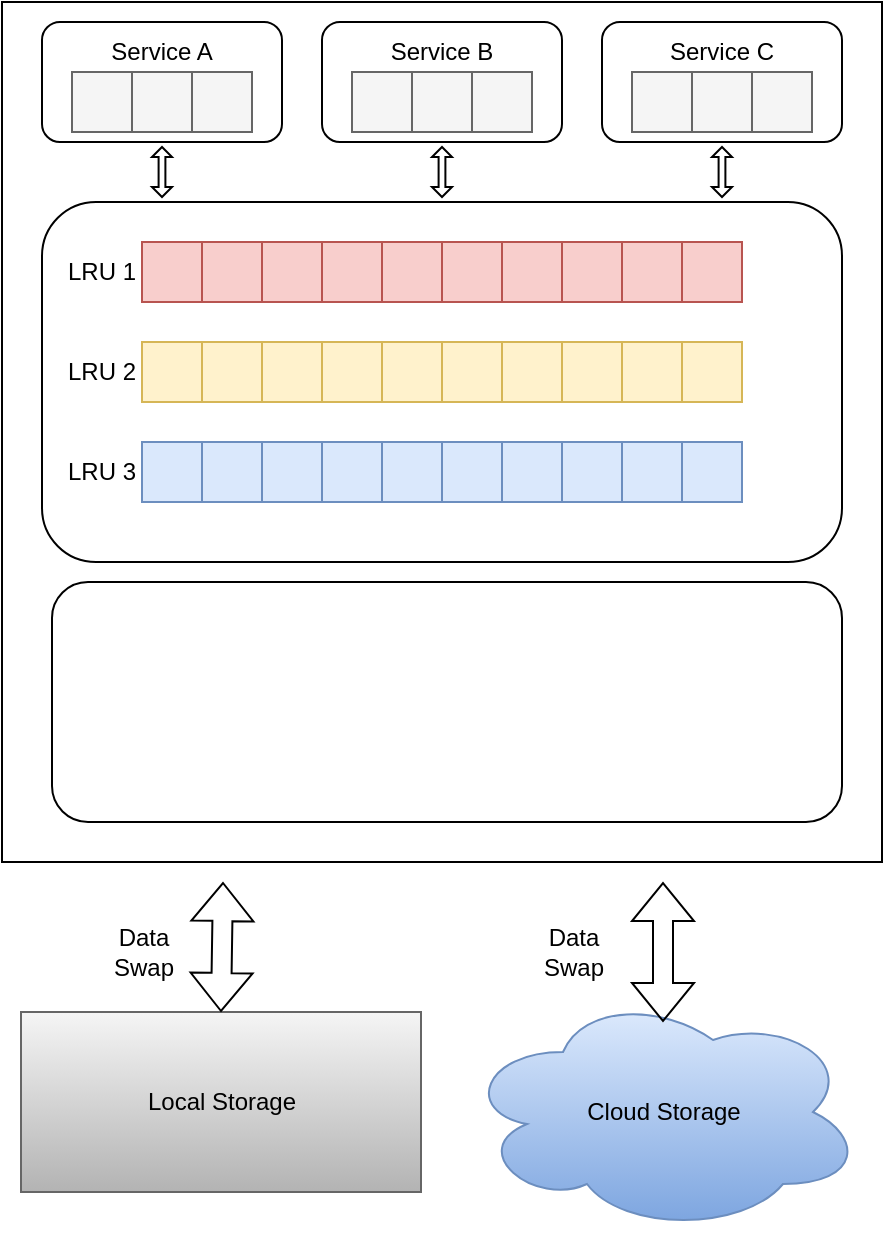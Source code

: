 <mxfile version="22.1.18" type="github">
  <diagram name="第 1 页" id="JyfFjGAexfhLY6njlDLw">
    <mxGraphModel dx="1002" dy="569" grid="1" gridSize="10" guides="1" tooltips="1" connect="1" arrows="1" fold="1" page="1" pageScale="1" pageWidth="827" pageHeight="1169" math="0" shadow="0">
      <root>
        <mxCell id="0" />
        <mxCell id="1" parent="0" />
        <mxCell id="Br-GBwjzSDuLGPGi_v_d-5" value="" style="rounded=0;whiteSpace=wrap;html=1;" parent="1" vertex="1">
          <mxGeometry x="310" y="140" width="120" height="80" as="geometry" />
        </mxCell>
        <mxCell id="Br-GBwjzSDuLGPGi_v_d-7" value="" style="rounded=0;whiteSpace=wrap;html=1;" parent="1" vertex="1">
          <mxGeometry x="200" y="120" width="440" height="430" as="geometry" />
        </mxCell>
        <mxCell id="Br-GBwjzSDuLGPGi_v_d-8" value="" style="rounded=1;whiteSpace=wrap;html=1;" parent="1" vertex="1">
          <mxGeometry x="220" y="130" width="120" height="60" as="geometry" />
        </mxCell>
        <mxCell id="Br-GBwjzSDuLGPGi_v_d-41" value="Service A" style="text;html=1;strokeColor=none;fillColor=none;align=center;verticalAlign=middle;whiteSpace=wrap;rounded=0;" parent="1" vertex="1">
          <mxGeometry x="250" y="130" width="60" height="30" as="geometry" />
        </mxCell>
        <mxCell id="0hbLelq6WaIyZ1fjen-j-7" value="" style="rounded=1;whiteSpace=wrap;html=1;" parent="1" vertex="1">
          <mxGeometry x="220" y="220" width="400" height="180" as="geometry" />
        </mxCell>
        <mxCell id="0hbLelq6WaIyZ1fjen-j-14" value="" style="whiteSpace=wrap;html=1;aspect=fixed;fillColor=#f8cecc;strokeColor=#b85450;" parent="1" vertex="1">
          <mxGeometry x="270" y="240" width="30" height="30" as="geometry" />
        </mxCell>
        <mxCell id="0hbLelq6WaIyZ1fjen-j-15" value="" style="whiteSpace=wrap;html=1;aspect=fixed;fillColor=#f8cecc;strokeColor=#b85450;" parent="1" vertex="1">
          <mxGeometry x="300" y="240" width="30" height="30" as="geometry" />
        </mxCell>
        <mxCell id="0hbLelq6WaIyZ1fjen-j-16" value="" style="whiteSpace=wrap;html=1;aspect=fixed;fillColor=#f8cecc;strokeColor=#b85450;" parent="1" vertex="1">
          <mxGeometry x="330" y="240" width="30" height="30" as="geometry" />
        </mxCell>
        <mxCell id="0hbLelq6WaIyZ1fjen-j-17" value="" style="whiteSpace=wrap;html=1;aspect=fixed;fillColor=#f8cecc;strokeColor=#b85450;" parent="1" vertex="1">
          <mxGeometry x="360" y="240" width="30" height="30" as="geometry" />
        </mxCell>
        <mxCell id="0hbLelq6WaIyZ1fjen-j-18" value="" style="whiteSpace=wrap;html=1;aspect=fixed;fillColor=#f8cecc;strokeColor=#b85450;" parent="1" vertex="1">
          <mxGeometry x="390" y="240" width="30" height="30" as="geometry" />
        </mxCell>
        <mxCell id="0hbLelq6WaIyZ1fjen-j-19" value="" style="whiteSpace=wrap;html=1;aspect=fixed;fillColor=#f8cecc;strokeColor=#b85450;" parent="1" vertex="1">
          <mxGeometry x="420" y="240" width="30" height="30" as="geometry" />
        </mxCell>
        <mxCell id="0hbLelq6WaIyZ1fjen-j-20" value="" style="whiteSpace=wrap;html=1;aspect=fixed;fillColor=#f8cecc;strokeColor=#b85450;" parent="1" vertex="1">
          <mxGeometry x="450" y="240" width="30" height="30" as="geometry" />
        </mxCell>
        <mxCell id="0hbLelq6WaIyZ1fjen-j-21" value="" style="whiteSpace=wrap;html=1;aspect=fixed;fillColor=#f8cecc;strokeColor=#b85450;" parent="1" vertex="1">
          <mxGeometry x="480" y="240" width="30" height="30" as="geometry" />
        </mxCell>
        <mxCell id="0hbLelq6WaIyZ1fjen-j-22" value="" style="whiteSpace=wrap;html=1;aspect=fixed;fillColor=#f8cecc;strokeColor=#b85450;" parent="1" vertex="1">
          <mxGeometry x="510" y="240" width="30" height="30" as="geometry" />
        </mxCell>
        <mxCell id="0hbLelq6WaIyZ1fjen-j-26" value="" style="group;fillColor=#f5f5f5;fontColor=#333333;strokeColor=#666666;" parent="1" vertex="1" connectable="0">
          <mxGeometry x="235" y="155" width="90" height="30" as="geometry" />
        </mxCell>
        <mxCell id="0hbLelq6WaIyZ1fjen-j-23" value="" style="whiteSpace=wrap;html=1;aspect=fixed;fillColor=#f5f5f5;strokeColor=#666666;fontColor=#333333;" parent="0hbLelq6WaIyZ1fjen-j-26" vertex="1">
          <mxGeometry width="30" height="30" as="geometry" />
        </mxCell>
        <mxCell id="0hbLelq6WaIyZ1fjen-j-24" value="" style="whiteSpace=wrap;html=1;aspect=fixed;fillColor=#f5f5f5;strokeColor=#666666;fontColor=#333333;" parent="0hbLelq6WaIyZ1fjen-j-26" vertex="1">
          <mxGeometry x="30" width="30" height="30" as="geometry" />
        </mxCell>
        <mxCell id="0hbLelq6WaIyZ1fjen-j-25" value="" style="whiteSpace=wrap;html=1;aspect=fixed;fillColor=#f5f5f5;strokeColor=#666666;fontColor=#333333;" parent="0hbLelq6WaIyZ1fjen-j-26" vertex="1">
          <mxGeometry x="60" width="30" height="30" as="geometry" />
        </mxCell>
        <mxCell id="0hbLelq6WaIyZ1fjen-j-31" value="" style="rounded=1;whiteSpace=wrap;html=1;" parent="1" vertex="1">
          <mxGeometry x="360" y="130" width="120" height="60" as="geometry" />
        </mxCell>
        <mxCell id="0hbLelq6WaIyZ1fjen-j-32" value="Service B" style="text;html=1;strokeColor=none;fillColor=none;align=center;verticalAlign=middle;whiteSpace=wrap;rounded=0;" parent="1" vertex="1">
          <mxGeometry x="390" y="130" width="60" height="30" as="geometry" />
        </mxCell>
        <mxCell id="0hbLelq6WaIyZ1fjen-j-33" value="" style="group;fillColor=#f5f5f5;strokeColor=#666666;fontColor=#333333;" parent="1" vertex="1" connectable="0">
          <mxGeometry x="375" y="155" width="90" height="30" as="geometry" />
        </mxCell>
        <mxCell id="0hbLelq6WaIyZ1fjen-j-34" value="" style="whiteSpace=wrap;html=1;aspect=fixed;fillColor=#f5f5f5;strokeColor=#666666;fontColor=#333333;" parent="0hbLelq6WaIyZ1fjen-j-33" vertex="1">
          <mxGeometry width="30" height="30" as="geometry" />
        </mxCell>
        <mxCell id="0hbLelq6WaIyZ1fjen-j-35" value="" style="whiteSpace=wrap;html=1;aspect=fixed;fillColor=#f5f5f5;strokeColor=#666666;fontColor=#333333;" parent="0hbLelq6WaIyZ1fjen-j-33" vertex="1">
          <mxGeometry x="30" width="30" height="30" as="geometry" />
        </mxCell>
        <mxCell id="0hbLelq6WaIyZ1fjen-j-36" value="" style="whiteSpace=wrap;html=1;aspect=fixed;fillColor=#f5f5f5;strokeColor=#666666;fontColor=#333333;" parent="0hbLelq6WaIyZ1fjen-j-33" vertex="1">
          <mxGeometry x="60" width="30" height="30" as="geometry" />
        </mxCell>
        <mxCell id="0hbLelq6WaIyZ1fjen-j-50" value="" style="rounded=1;whiteSpace=wrap;html=1;" parent="1" vertex="1">
          <mxGeometry x="500" y="130" width="120" height="60" as="geometry" />
        </mxCell>
        <mxCell id="0hbLelq6WaIyZ1fjen-j-51" value="Service C" style="text;html=1;strokeColor=none;fillColor=none;align=center;verticalAlign=middle;whiteSpace=wrap;rounded=0;" parent="1" vertex="1">
          <mxGeometry x="530" y="130" width="60" height="30" as="geometry" />
        </mxCell>
        <mxCell id="0hbLelq6WaIyZ1fjen-j-52" value="" style="group;fillColor=#f5f5f5;fontColor=#333333;strokeColor=#666666;" parent="1" vertex="1" connectable="0">
          <mxGeometry x="515" y="155" width="90" height="30" as="geometry" />
        </mxCell>
        <mxCell id="0hbLelq6WaIyZ1fjen-j-53" value="" style="whiteSpace=wrap;html=1;aspect=fixed;fillColor=#f5f5f5;strokeColor=#666666;fontColor=#333333;" parent="0hbLelq6WaIyZ1fjen-j-52" vertex="1">
          <mxGeometry width="30" height="30" as="geometry" />
        </mxCell>
        <mxCell id="0hbLelq6WaIyZ1fjen-j-54" value="" style="whiteSpace=wrap;html=1;aspect=fixed;fillColor=#f5f5f5;strokeColor=#666666;fontColor=#333333;" parent="0hbLelq6WaIyZ1fjen-j-52" vertex="1">
          <mxGeometry x="30" width="30" height="30" as="geometry" />
        </mxCell>
        <mxCell id="0hbLelq6WaIyZ1fjen-j-55" value="" style="whiteSpace=wrap;html=1;aspect=fixed;fillColor=#f5f5f5;strokeColor=#666666;fontColor=#333333;" parent="0hbLelq6WaIyZ1fjen-j-52" vertex="1">
          <mxGeometry x="60" width="30" height="30" as="geometry" />
        </mxCell>
        <mxCell id="0hbLelq6WaIyZ1fjen-j-56" value="" style="whiteSpace=wrap;html=1;aspect=fixed;fillColor=#f8cecc;strokeColor=#b85450;" parent="1" vertex="1">
          <mxGeometry x="540" y="240" width="30" height="30" as="geometry" />
        </mxCell>
        <mxCell id="0hbLelq6WaIyZ1fjen-j-57" value="" style="whiteSpace=wrap;html=1;aspect=fixed;fillColor=#fff2cc;strokeColor=#d6b656;" parent="1" vertex="1">
          <mxGeometry x="270" y="290" width="30" height="30" as="geometry" />
        </mxCell>
        <mxCell id="0hbLelq6WaIyZ1fjen-j-58" value="" style="whiteSpace=wrap;html=1;aspect=fixed;fillColor=#fff2cc;strokeColor=#d6b656;" parent="1" vertex="1">
          <mxGeometry x="300" y="290" width="30" height="30" as="geometry" />
        </mxCell>
        <mxCell id="0hbLelq6WaIyZ1fjen-j-59" value="" style="whiteSpace=wrap;html=1;aspect=fixed;fillColor=#fff2cc;strokeColor=#d6b656;" parent="1" vertex="1">
          <mxGeometry x="330" y="290" width="30" height="30" as="geometry" />
        </mxCell>
        <mxCell id="0hbLelq6WaIyZ1fjen-j-60" value="" style="whiteSpace=wrap;html=1;aspect=fixed;fillColor=#fff2cc;strokeColor=#d6b656;" parent="1" vertex="1">
          <mxGeometry x="360" y="290" width="30" height="30" as="geometry" />
        </mxCell>
        <mxCell id="0hbLelq6WaIyZ1fjen-j-61" value="" style="whiteSpace=wrap;html=1;aspect=fixed;fillColor=#fff2cc;strokeColor=#d6b656;" parent="1" vertex="1">
          <mxGeometry x="390" y="290" width="30" height="30" as="geometry" />
        </mxCell>
        <mxCell id="0hbLelq6WaIyZ1fjen-j-62" value="" style="whiteSpace=wrap;html=1;aspect=fixed;fillColor=#fff2cc;strokeColor=#d6b656;" parent="1" vertex="1">
          <mxGeometry x="420" y="290" width="30" height="30" as="geometry" />
        </mxCell>
        <mxCell id="0hbLelq6WaIyZ1fjen-j-63" value="" style="whiteSpace=wrap;html=1;aspect=fixed;fillColor=#fff2cc;strokeColor=#d6b656;" parent="1" vertex="1">
          <mxGeometry x="450" y="290" width="30" height="30" as="geometry" />
        </mxCell>
        <mxCell id="0hbLelq6WaIyZ1fjen-j-64" value="" style="whiteSpace=wrap;html=1;aspect=fixed;fillColor=#fff2cc;strokeColor=#d6b656;" parent="1" vertex="1">
          <mxGeometry x="480" y="290" width="30" height="30" as="geometry" />
        </mxCell>
        <mxCell id="0hbLelq6WaIyZ1fjen-j-65" value="" style="whiteSpace=wrap;html=1;aspect=fixed;fillColor=#fff2cc;strokeColor=#d6b656;" parent="1" vertex="1">
          <mxGeometry x="510" y="290" width="30" height="30" as="geometry" />
        </mxCell>
        <mxCell id="0hbLelq6WaIyZ1fjen-j-66" value="" style="whiteSpace=wrap;html=1;aspect=fixed;fillColor=#fff2cc;strokeColor=#d6b656;" parent="1" vertex="1">
          <mxGeometry x="540" y="290" width="30" height="30" as="geometry" />
        </mxCell>
        <mxCell id="0hbLelq6WaIyZ1fjen-j-67" value="" style="whiteSpace=wrap;html=1;aspect=fixed;fillColor=#dae8fc;strokeColor=#6c8ebf;" parent="1" vertex="1">
          <mxGeometry x="270" y="340" width="30" height="30" as="geometry" />
        </mxCell>
        <mxCell id="0hbLelq6WaIyZ1fjen-j-68" value="" style="whiteSpace=wrap;html=1;aspect=fixed;fillColor=#dae8fc;strokeColor=#6c8ebf;" parent="1" vertex="1">
          <mxGeometry x="300" y="340" width="30" height="30" as="geometry" />
        </mxCell>
        <mxCell id="0hbLelq6WaIyZ1fjen-j-69" value="" style="whiteSpace=wrap;html=1;aspect=fixed;fillColor=#dae8fc;strokeColor=#6c8ebf;" parent="1" vertex="1">
          <mxGeometry x="330" y="340" width="30" height="30" as="geometry" />
        </mxCell>
        <mxCell id="0hbLelq6WaIyZ1fjen-j-70" value="" style="whiteSpace=wrap;html=1;aspect=fixed;fillColor=#dae8fc;strokeColor=#6c8ebf;" parent="1" vertex="1">
          <mxGeometry x="360" y="340" width="30" height="30" as="geometry" />
        </mxCell>
        <mxCell id="0hbLelq6WaIyZ1fjen-j-71" value="" style="whiteSpace=wrap;html=1;aspect=fixed;fillColor=#dae8fc;strokeColor=#6c8ebf;" parent="1" vertex="1">
          <mxGeometry x="390" y="340" width="30" height="30" as="geometry" />
        </mxCell>
        <mxCell id="0hbLelq6WaIyZ1fjen-j-72" value="" style="whiteSpace=wrap;html=1;aspect=fixed;fillColor=#dae8fc;strokeColor=#6c8ebf;" parent="1" vertex="1">
          <mxGeometry x="420" y="340" width="30" height="30" as="geometry" />
        </mxCell>
        <mxCell id="0hbLelq6WaIyZ1fjen-j-73" value="" style="whiteSpace=wrap;html=1;aspect=fixed;fillColor=#dae8fc;strokeColor=#6c8ebf;" parent="1" vertex="1">
          <mxGeometry x="450" y="340" width="30" height="30" as="geometry" />
        </mxCell>
        <mxCell id="0hbLelq6WaIyZ1fjen-j-74" value="" style="whiteSpace=wrap;html=1;aspect=fixed;fillColor=#dae8fc;strokeColor=#6c8ebf;" parent="1" vertex="1">
          <mxGeometry x="480" y="340" width="30" height="30" as="geometry" />
        </mxCell>
        <mxCell id="0hbLelq6WaIyZ1fjen-j-75" value="" style="whiteSpace=wrap;html=1;aspect=fixed;fillColor=#dae8fc;strokeColor=#6c8ebf;" parent="1" vertex="1">
          <mxGeometry x="510" y="340" width="30" height="30" as="geometry" />
        </mxCell>
        <mxCell id="0hbLelq6WaIyZ1fjen-j-76" value="" style="whiteSpace=wrap;html=1;aspect=fixed;fillColor=#dae8fc;strokeColor=#6c8ebf;" parent="1" vertex="1">
          <mxGeometry x="540" y="340" width="30" height="30" as="geometry" />
        </mxCell>
        <mxCell id="0hbLelq6WaIyZ1fjen-j-77" value="Local Storage" style="rounded=0;whiteSpace=wrap;html=1;fillColor=#f5f5f5;gradientColor=#b3b3b3;strokeColor=#666666;" parent="1" vertex="1">
          <mxGeometry x="209.5" y="625" width="200" height="90" as="geometry" />
        </mxCell>
        <mxCell id="0hbLelq6WaIyZ1fjen-j-78" value="Cloud Storage" style="ellipse;shape=cloud;whiteSpace=wrap;html=1;fillColor=#dae8fc;strokeColor=#6c8ebf;gradientColor=#7ea6e0;" parent="1" vertex="1">
          <mxGeometry x="430.5" y="615" width="200" height="120" as="geometry" />
        </mxCell>
        <mxCell id="0hbLelq6WaIyZ1fjen-j-79" value="" style="shape=flexArrow;endArrow=classic;startArrow=classic;html=1;rounded=0;exitX=0.5;exitY=0;exitDx=0;exitDy=0;entryX=0.25;entryY=1;entryDx=0;entryDy=0;" parent="1" source="0hbLelq6WaIyZ1fjen-j-77" edge="1">
          <mxGeometry width="100" height="100" relative="1" as="geometry">
            <mxPoint x="250.5" y="690" as="sourcePoint" />
            <mxPoint x="310.5" y="560" as="targetPoint" />
          </mxGeometry>
        </mxCell>
        <mxCell id="0hbLelq6WaIyZ1fjen-j-80" value="" style="shape=flexArrow;endArrow=classic;startArrow=classic;html=1;rounded=0;entryX=0.75;entryY=1;entryDx=0;entryDy=0;" parent="1" edge="1">
          <mxGeometry width="100" height="100" relative="1" as="geometry">
            <mxPoint x="530.5" y="630" as="sourcePoint" />
            <mxPoint x="530.5" y="560" as="targetPoint" />
          </mxGeometry>
        </mxCell>
        <mxCell id="0hbLelq6WaIyZ1fjen-j-81" value="LRU 1" style="text;html=1;strokeColor=none;fillColor=none;align=center;verticalAlign=middle;whiteSpace=wrap;rounded=0;" parent="1" vertex="1">
          <mxGeometry x="220" y="240" width="60" height="30" as="geometry" />
        </mxCell>
        <mxCell id="0hbLelq6WaIyZ1fjen-j-82" value="LRU 2" style="text;html=1;strokeColor=none;fillColor=none;align=center;verticalAlign=middle;whiteSpace=wrap;rounded=0;" parent="1" vertex="1">
          <mxGeometry x="220" y="290" width="60" height="30" as="geometry" />
        </mxCell>
        <mxCell id="0hbLelq6WaIyZ1fjen-j-83" value="LRU 3" style="text;html=1;strokeColor=none;fillColor=none;align=center;verticalAlign=middle;whiteSpace=wrap;rounded=0;" parent="1" vertex="1">
          <mxGeometry x="220" y="340" width="60" height="30" as="geometry" />
        </mxCell>
        <mxCell id="0hbLelq6WaIyZ1fjen-j-86" value="" style="html=1;shadow=0;dashed=0;align=center;verticalAlign=middle;shape=mxgraph.arrows2.twoWayArrow;dy=0.66;dx=5.03;rotation=90;" parent="1" vertex="1">
          <mxGeometry x="267.5" y="200" width="25" height="10" as="geometry" />
        </mxCell>
        <mxCell id="0hbLelq6WaIyZ1fjen-j-90" value="" style="html=1;shadow=0;dashed=0;align=center;verticalAlign=middle;shape=mxgraph.arrows2.twoWayArrow;dy=0.66;dx=5.03;rotation=90;" parent="1" vertex="1">
          <mxGeometry x="407.5" y="200" width="25" height="10" as="geometry" />
        </mxCell>
        <mxCell id="0hbLelq6WaIyZ1fjen-j-92" value="" style="html=1;shadow=0;dashed=0;align=center;verticalAlign=middle;shape=mxgraph.arrows2.twoWayArrow;dy=0.66;dx=5.03;rotation=90;" parent="1" vertex="1">
          <mxGeometry x="547.5" y="200" width="25" height="10" as="geometry" />
        </mxCell>
        <mxCell id="0hbLelq6WaIyZ1fjen-j-93" value="Data Swap" style="text;html=1;strokeColor=none;fillColor=none;align=center;verticalAlign=middle;whiteSpace=wrap;rounded=0;" parent="1" vertex="1">
          <mxGeometry x="240.5" y="580" width="60" height="30" as="geometry" />
        </mxCell>
        <mxCell id="0hbLelq6WaIyZ1fjen-j-94" value="Data Swap" style="text;html=1;strokeColor=none;fillColor=none;align=center;verticalAlign=middle;whiteSpace=wrap;rounded=0;" parent="1" vertex="1">
          <mxGeometry x="455.5" y="580" width="60" height="30" as="geometry" />
        </mxCell>
        <mxCell id="F7dajQZyRK1ArHmn_cR7-2" value="" style="rounded=1;whiteSpace=wrap;html=1;" vertex="1" parent="1">
          <mxGeometry x="225" y="410" width="395" height="120" as="geometry" />
        </mxCell>
      </root>
    </mxGraphModel>
  </diagram>
</mxfile>
